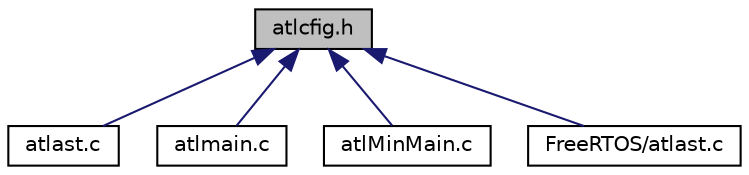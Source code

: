 digraph "atlcfig.h"
{
  edge [fontname="Helvetica",fontsize="10",labelfontname="Helvetica",labelfontsize="10"];
  node [fontname="Helvetica",fontsize="10",shape=record];
  Node2 [label="atlcfig.h",height=0.2,width=0.4,color="black", fillcolor="grey75", style="filled", fontcolor="black"];
  Node2 -> Node3 [dir="back",color="midnightblue",fontsize="10",style="solid",fontname="Helvetica"];
  Node3 [label="atlast.c",height=0.2,width=0.4,color="black", fillcolor="white", style="filled",URL="$atlast_8c.html"];
  Node2 -> Node4 [dir="back",color="midnightblue",fontsize="10",style="solid",fontname="Helvetica"];
  Node4 [label="atlmain.c",height=0.2,width=0.4,color="black", fillcolor="white", style="filled",URL="$atlmain_8c.html"];
  Node2 -> Node5 [dir="back",color="midnightblue",fontsize="10",style="solid",fontname="Helvetica"];
  Node5 [label="atlMinMain.c",height=0.2,width=0.4,color="black", fillcolor="white", style="filled",URL="$atlMinMain_8c.html"];
  Node2 -> Node6 [dir="back",color="midnightblue",fontsize="10",style="solid",fontname="Helvetica"];
  Node6 [label="FreeRTOS/atlast.c",height=0.2,width=0.4,color="black", fillcolor="white", style="filled",URL="$FreeRTOS_2atlast_8c.html"];
}
